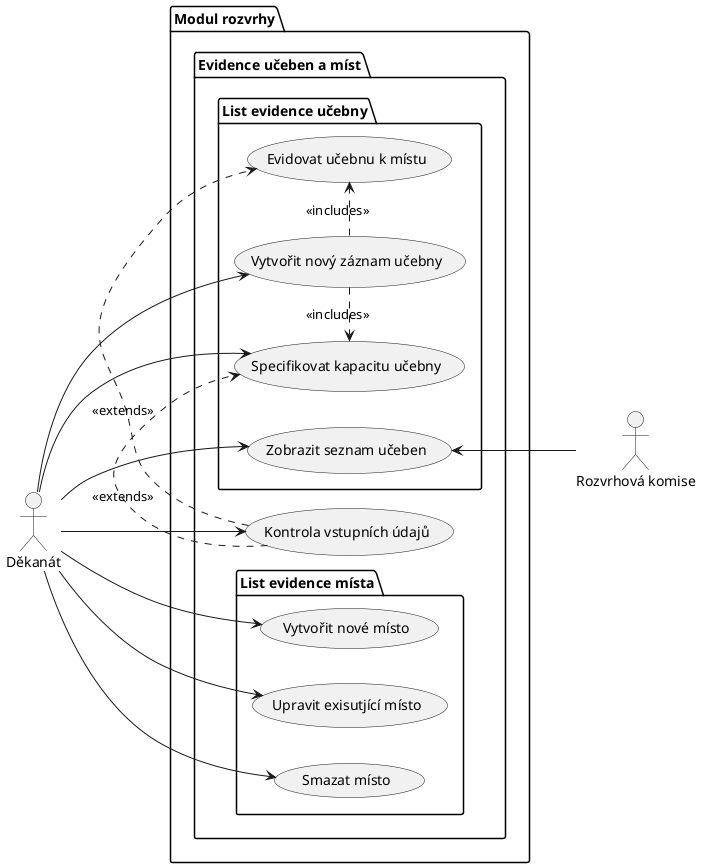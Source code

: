 @startuml Evidence učeben
left to right direction

'======== Actors ========
actor Děkanát
actor "Rozvrhová komise" as RK

'======== Use Cases ========
package "Modul rozvrhy" {


    Package "Evidence učeben a míst" { 

        Package "List evidence učebny" {
            usecase "Evidovat učebnu k místu" as UC1
            usecase "Vytvořit nový záznam učebny" as UC3
            usecase "Specifikovat kapacitu učebny" as UC2
            usecase "Zobrazit seznam učeben" as UC4
        }

        Package "List evidence místa" {
            usecase "Vytvořit nové místo" as UC5
            usecase "Upravit exisutjící místo" as UC6            
            usecase "Smazat místo" as UC7
        }

        usecase "Kontrola vstupních údajů" as UC8
    }

'======== Use case links ========
Děkanát --> UC3
Děkanát --> UC4

Děkanát --> UC2

Děkanát --> UC5
Děkanát --> UC6
Děkanát --> UC7
Děkanát --> UC8

UC4 <-- RK

'RK --> UC3
UC3 .> UC2 : << includes >>
UC3 .> UC1 : << includes >>

UC8 .> UC2 : << extends >>
UC8 .> UC1 : << extends >>

'UC2 <. UC8: << includes >>
'UC3 <. UC8 : << includes >>
'UC4 <. UC8 : << includes >>
'UC5 <. UC8 : << includes >>

'UC1 .> UC2 : << includes >>
'
'UC6 <-- Teacher
'UC7 <-- Student

}